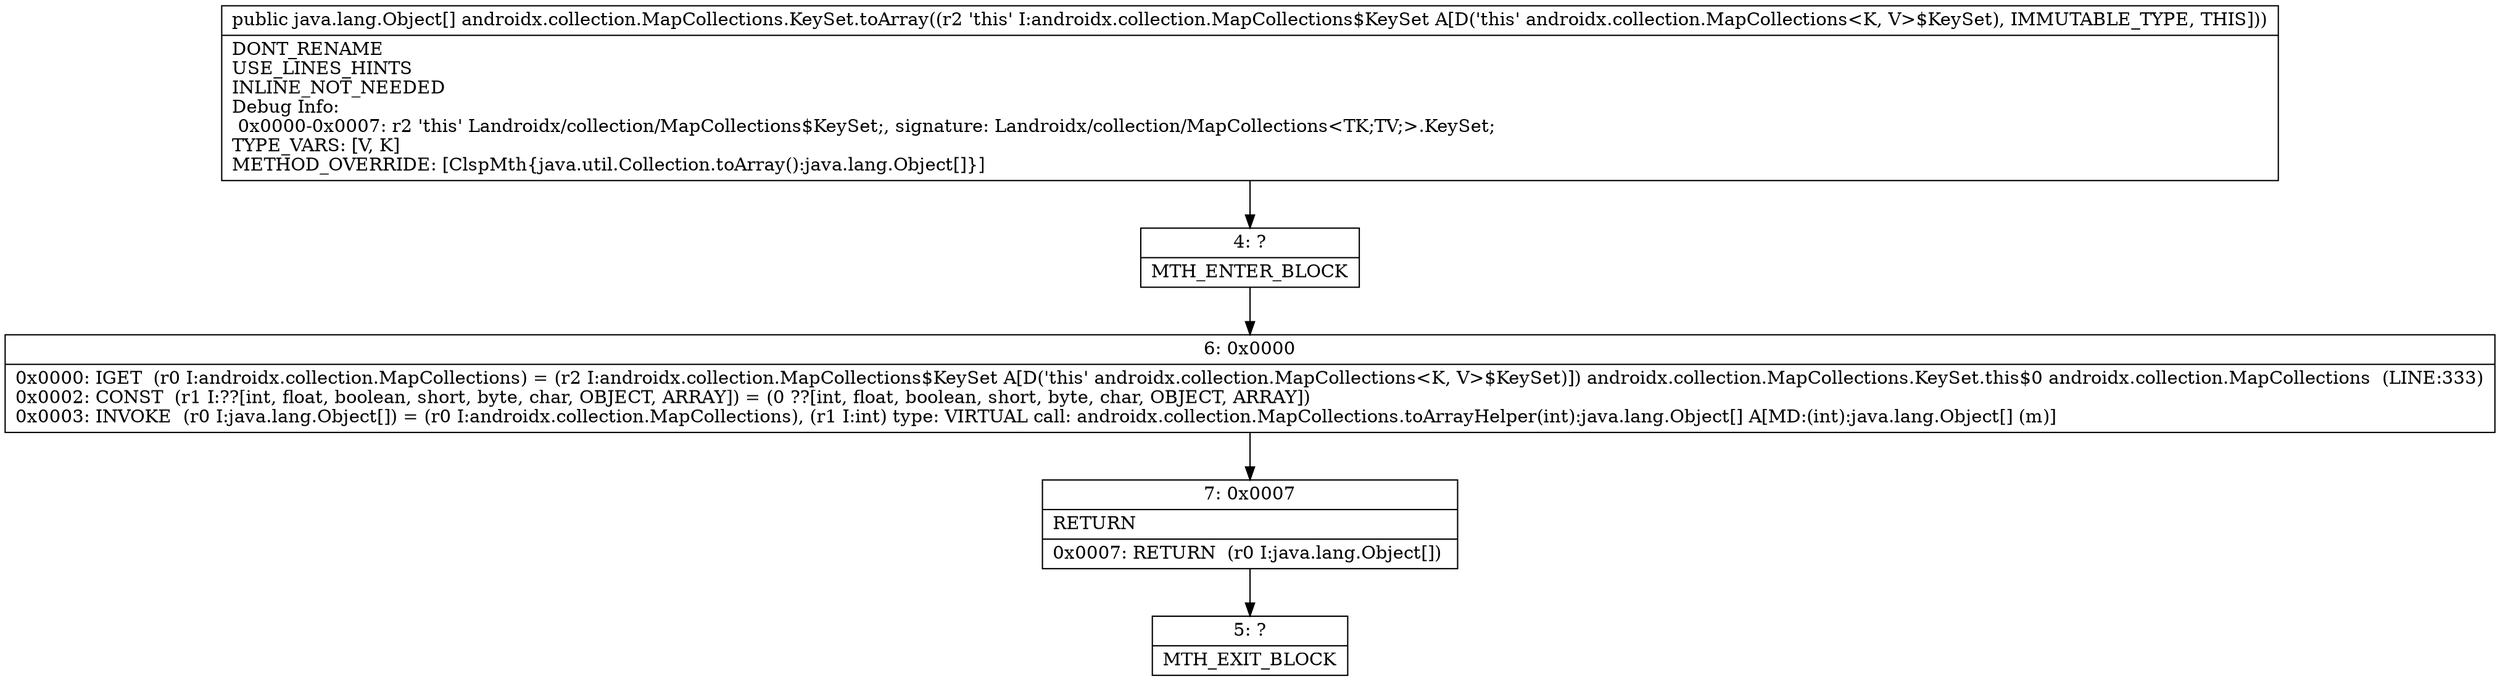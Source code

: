 digraph "CFG forandroidx.collection.MapCollections.KeySet.toArray()[Ljava\/lang\/Object;" {
Node_4 [shape=record,label="{4\:\ ?|MTH_ENTER_BLOCK\l}"];
Node_6 [shape=record,label="{6\:\ 0x0000|0x0000: IGET  (r0 I:androidx.collection.MapCollections) = (r2 I:androidx.collection.MapCollections$KeySet A[D('this' androidx.collection.MapCollections\<K, V\>$KeySet)]) androidx.collection.MapCollections.KeySet.this$0 androidx.collection.MapCollections  (LINE:333)\l0x0002: CONST  (r1 I:??[int, float, boolean, short, byte, char, OBJECT, ARRAY]) = (0 ??[int, float, boolean, short, byte, char, OBJECT, ARRAY]) \l0x0003: INVOKE  (r0 I:java.lang.Object[]) = (r0 I:androidx.collection.MapCollections), (r1 I:int) type: VIRTUAL call: androidx.collection.MapCollections.toArrayHelper(int):java.lang.Object[] A[MD:(int):java.lang.Object[] (m)]\l}"];
Node_7 [shape=record,label="{7\:\ 0x0007|RETURN\l|0x0007: RETURN  (r0 I:java.lang.Object[]) \l}"];
Node_5 [shape=record,label="{5\:\ ?|MTH_EXIT_BLOCK\l}"];
MethodNode[shape=record,label="{public java.lang.Object[] androidx.collection.MapCollections.KeySet.toArray((r2 'this' I:androidx.collection.MapCollections$KeySet A[D('this' androidx.collection.MapCollections\<K, V\>$KeySet), IMMUTABLE_TYPE, THIS]))  | DONT_RENAME\lUSE_LINES_HINTS\lINLINE_NOT_NEEDED\lDebug Info:\l  0x0000\-0x0007: r2 'this' Landroidx\/collection\/MapCollections$KeySet;, signature: Landroidx\/collection\/MapCollections\<TK;TV;\>.KeySet;\lTYPE_VARS: [V, K]\lMETHOD_OVERRIDE: [ClspMth\{java.util.Collection.toArray():java.lang.Object[]\}]\l}"];
MethodNode -> Node_4;Node_4 -> Node_6;
Node_6 -> Node_7;
Node_7 -> Node_5;
}

